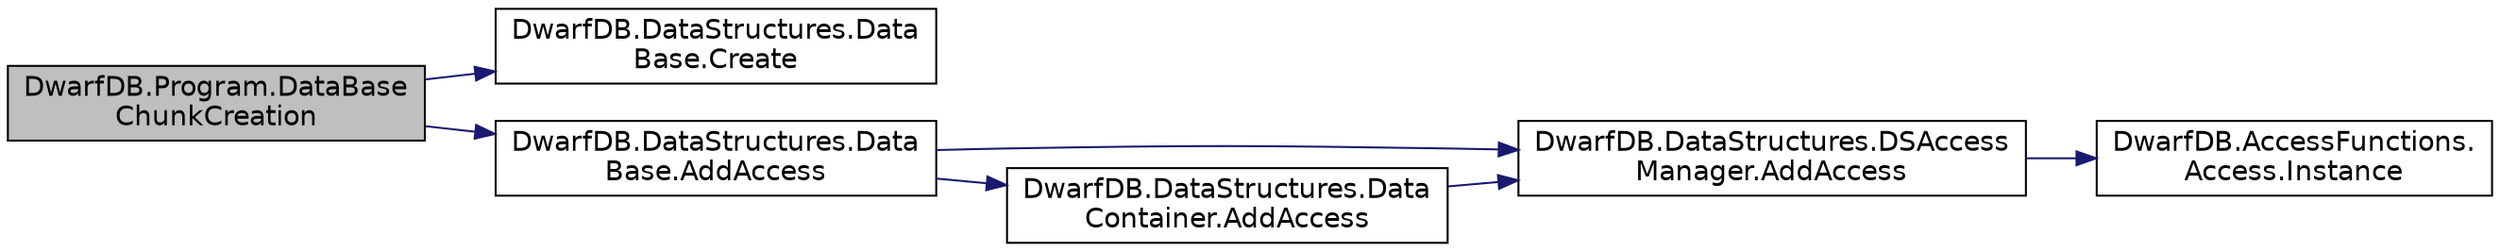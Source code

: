 digraph "DwarfDB.Program.DataBaseChunkCreation"
{
  edge [fontname="Helvetica",fontsize="14",labelfontname="Helvetica",labelfontsize="14"];
  node [fontname="Helvetica",fontsize="14",shape=record];
  rankdir="LR";
  Node1 [label="DwarfDB.Program.DataBase\lChunkCreation",height=0.2,width=0.4,color="black", fillcolor="grey75", style="filled", fontcolor="black"];
  Node1 -> Node2 [color="midnightblue",fontsize="14",style="solid",fontname="Helvetica"];
  Node2 [label="DwarfDB.DataStructures.Data\lBase.Create",height=0.2,width=0.4,color="black", fillcolor="white", style="filled",URL="$da/dfc/class_dwarf_d_b_1_1_data_structures_1_1_data_base.html#a2125965bbb7654634bced7627cc5ad88"];
  Node1 -> Node3 [color="midnightblue",fontsize="14",style="solid",fontname="Helvetica"];
  Node3 [label="DwarfDB.DataStructures.Data\lBase.AddAccess",height=0.2,width=0.4,color="black", fillcolor="white", style="filled",URL="$da/dfc/class_dwarf_d_b_1_1_data_structures_1_1_data_base.html#a70e49a729cd901852e9c5a86717939c2",tooltip="Adding a new access record for our DB "];
  Node3 -> Node4 [color="midnightblue",fontsize="14",style="solid",fontname="Helvetica"];
  Node4 [label="DwarfDB.DataStructures.DSAccess\lManager.AddAccess",height=0.2,width=0.4,color="black", fillcolor="white", style="filled",URL="$d3/d82/class_dwarf_d_b_1_1_data_structures_1_1_d_s_access_manager.html#a0708fdb4b27cd177a440fb9c2a1811ed",tooltip="Adding a new access record for our DataStructure "];
  Node4 -> Node5 [color="midnightblue",fontsize="14",style="solid",fontname="Helvetica"];
  Node5 [label="DwarfDB.AccessFunctions.\lAccess.Instance",height=0.2,width=0.4,color="black", fillcolor="white", style="filled",URL="$d9/dbc/class_dwarf_d_b_1_1_access_functions_1_1_access.html#a5d908d2f2c1fc8df5f8d738ebc8e18d0",tooltip="Getting an instance for given user, level and object "];
  Node3 -> Node6 [color="midnightblue",fontsize="14",style="solid",fontname="Helvetica"];
  Node6 [label="DwarfDB.DataStructures.Data\lContainer.AddAccess",height=0.2,width=0.4,color="black", fillcolor="white", style="filled",URL="$d0/dbb/class_dwarf_d_b_1_1_data_structures_1_1_data_container.html#a6a6ab45d3aafedd286e55eb1f0725d00",tooltip="Adding a new access record for our DC "];
  Node6 -> Node4 [color="midnightblue",fontsize="14",style="solid",fontname="Helvetica"];
}

